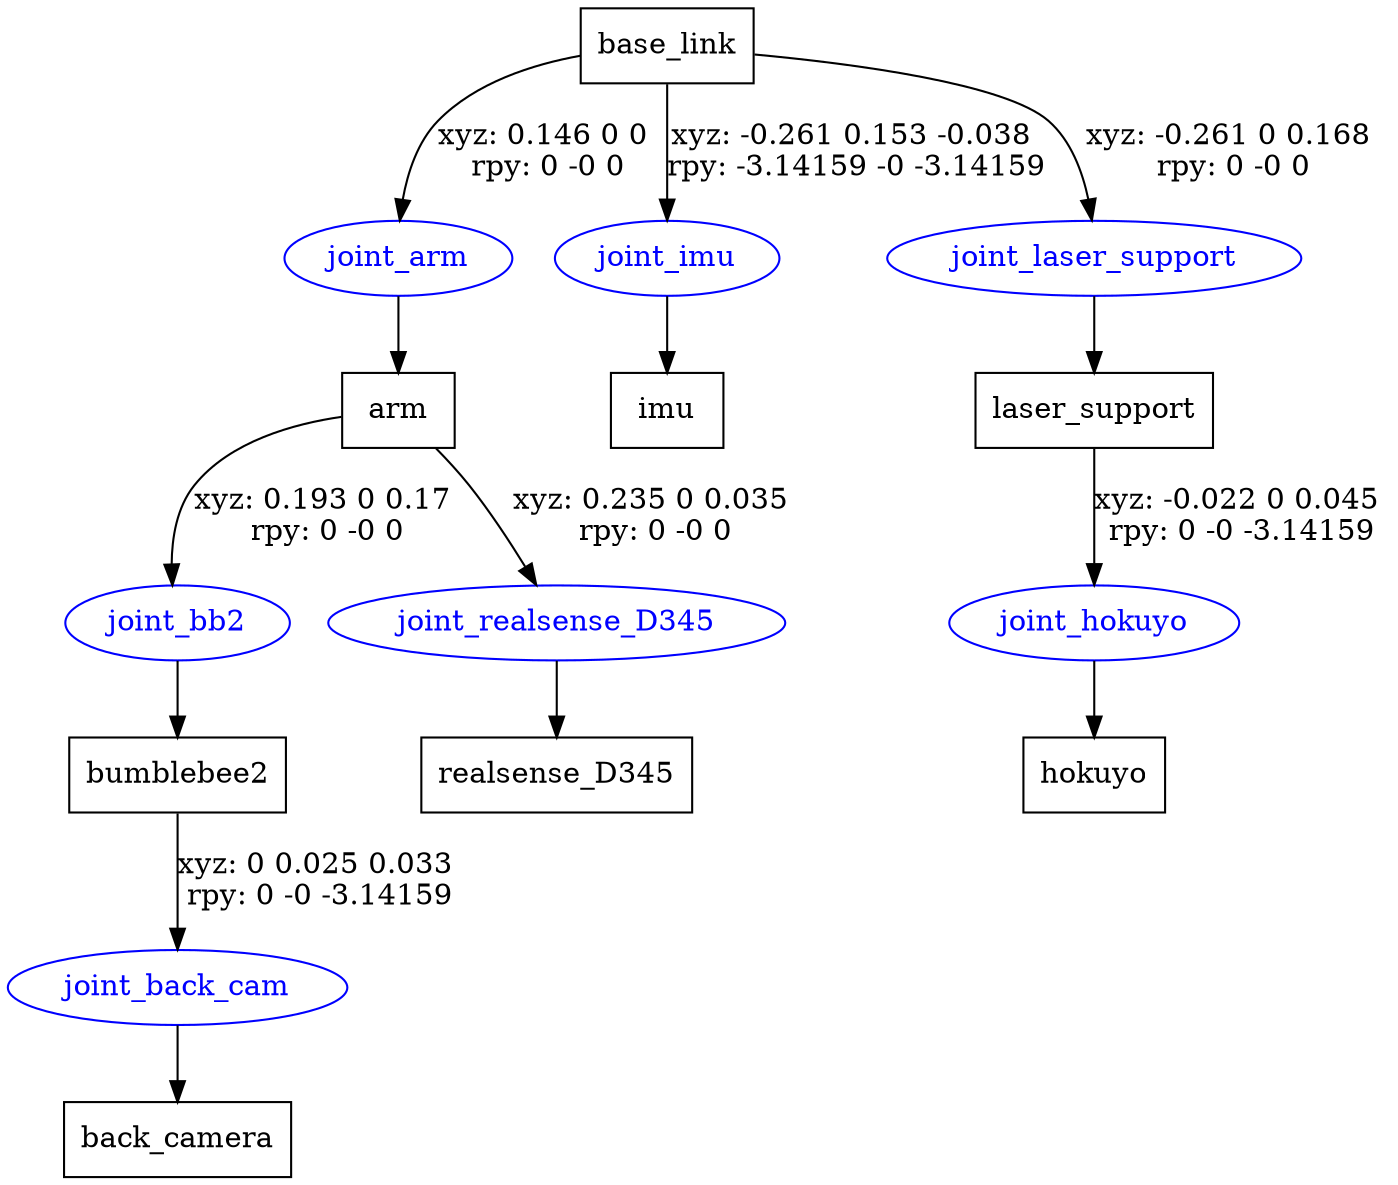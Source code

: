 digraph G {
node [shape=box];
"base_link" [label="base_link"];
"arm" [label="arm"];
"bumblebee2" [label="bumblebee2"];
"back_camera" [label="back_camera"];
"realsense_D345" [label="realsense_D345"];
"imu" [label="imu"];
"laser_support" [label="laser_support"];
"hokuyo" [label="hokuyo"];
node [shape=ellipse, color=blue, fontcolor=blue];
"base_link" -> "joint_arm" [label="xyz: 0.146 0 0 \nrpy: 0 -0 0"]
"joint_arm" -> "arm"
"arm" -> "joint_bb2" [label="xyz: 0.193 0 0.17 \nrpy: 0 -0 0"]
"joint_bb2" -> "bumblebee2"
"bumblebee2" -> "joint_back_cam" [label="xyz: 0 0.025 0.033 \nrpy: 0 -0 -3.14159"]
"joint_back_cam" -> "back_camera"
"arm" -> "joint_realsense_D345" [label="xyz: 0.235 0 0.035 \nrpy: 0 -0 0"]
"joint_realsense_D345" -> "realsense_D345"
"base_link" -> "joint_imu" [label="xyz: -0.261 0.153 -0.038 \nrpy: -3.14159 -0 -3.14159"]
"joint_imu" -> "imu"
"base_link" -> "joint_laser_support" [label="xyz: -0.261 0 0.168 \nrpy: 0 -0 0"]
"joint_laser_support" -> "laser_support"
"laser_support" -> "joint_hokuyo" [label="xyz: -0.022 0 0.045 \nrpy: 0 -0 -3.14159"]
"joint_hokuyo" -> "hokuyo"
}
